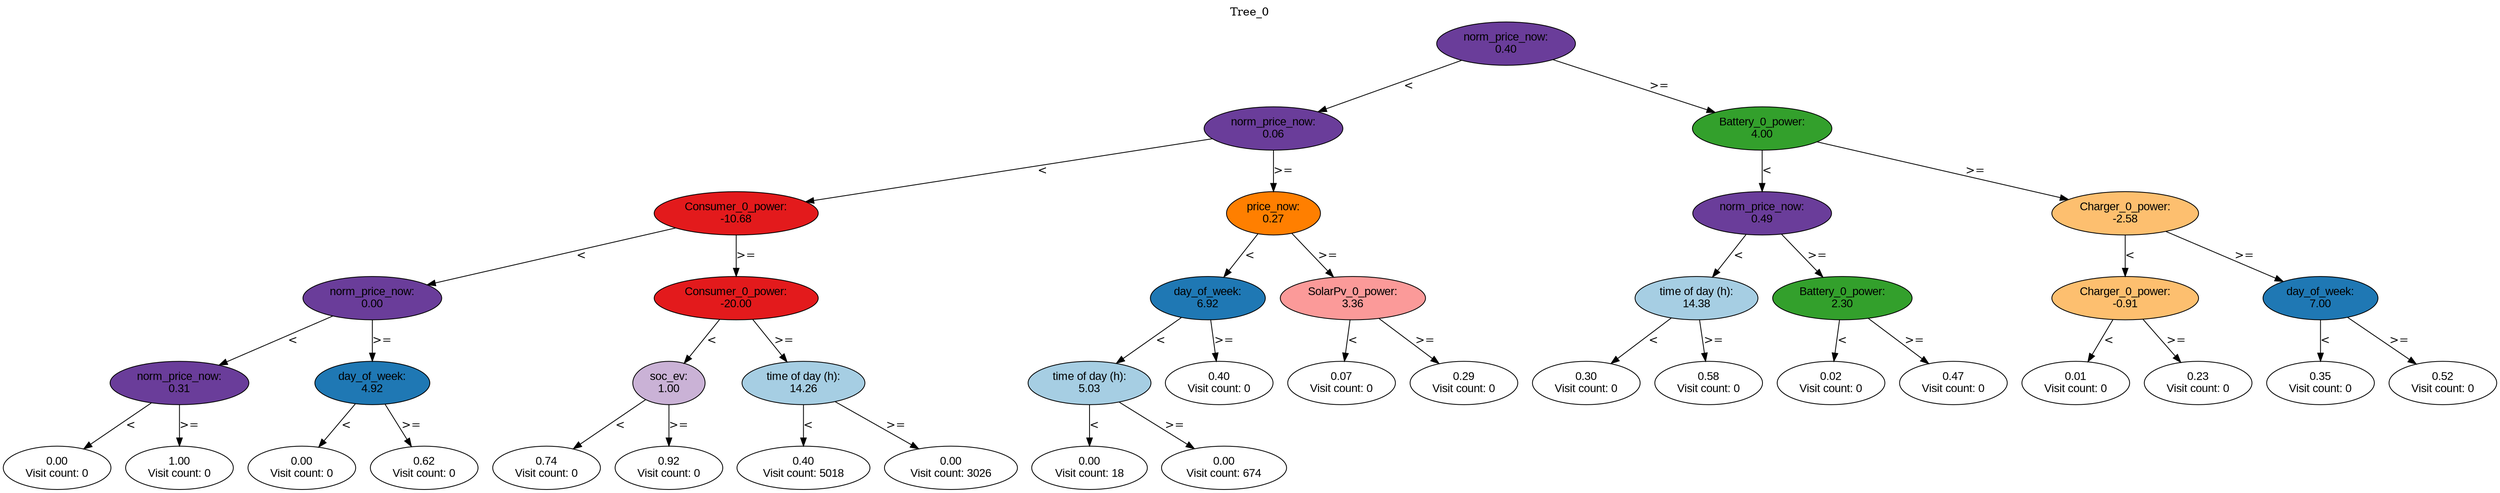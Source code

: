 digraph BST {
    node [fontname="Arial" style=filled colorscheme=paired12];
    0 [ label = "norm_price_now:
0.40" fillcolor=10];
    1 [ label = "norm_price_now:
0.06" fillcolor=10];
    2 [ label = "Consumer_0_power:
-10.68" fillcolor=6];
    3 [ label = "norm_price_now:
0.00" fillcolor=10];
    4 [ label = "norm_price_now:
0.31" fillcolor=10];
    5 [ label = "0.00
Visit count: 0" fillcolor=white];
    6 [ label = "1.00
Visit count: 0" fillcolor=white];
    7 [ label = "day_of_week:
4.92" fillcolor=2];
    8 [ label = "0.00
Visit count: 0" fillcolor=white];
    9 [ label = "0.62
Visit count: 0" fillcolor=white];
    10 [ label = "Consumer_0_power:
-20.00" fillcolor=6];
    11 [ label = "soc_ev:
1.00" fillcolor=9];
    12 [ label = "0.74
Visit count: 0" fillcolor=white];
    13 [ label = "0.92
Visit count: 0" fillcolor=white];
    14 [ label = "time of day (h):
14.26" fillcolor=1];
    15 [ label = "0.40
Visit count: 5018" fillcolor=white];
    16 [ label = "0.00
Visit count: 3026" fillcolor=white];
    17 [ label = "price_now:
0.27" fillcolor=8];
    18 [ label = "day_of_week:
6.92" fillcolor=2];
    19 [ label = "time of day (h):
5.03" fillcolor=1];
    20 [ label = "0.00
Visit count: 18" fillcolor=white];
    21 [ label = "0.00
Visit count: 674" fillcolor=white];
    22 [ label = "0.40
Visit count: 0" fillcolor=white];
    23 [ label = "SolarPv_0_power:
3.36" fillcolor=5];
    24 [ label = "0.07
Visit count: 0" fillcolor=white];
    25 [ label = "0.29
Visit count: 0" fillcolor=white];
    26 [ label = "Battery_0_power:
4.00" fillcolor=4];
    27 [ label = "norm_price_now:
0.49" fillcolor=10];
    28 [ label = "time of day (h):
14.38" fillcolor=1];
    29 [ label = "0.30
Visit count: 0" fillcolor=white];
    30 [ label = "0.58
Visit count: 0" fillcolor=white];
    31 [ label = "Battery_0_power:
2.30" fillcolor=4];
    32 [ label = "0.02
Visit count: 0" fillcolor=white];
    33 [ label = "0.47
Visit count: 0" fillcolor=white];
    34 [ label = "Charger_0_power:
-2.58" fillcolor=7];
    35 [ label = "Charger_0_power:
-0.91" fillcolor=7];
    36 [ label = "0.01
Visit count: 0" fillcolor=white];
    37 [ label = "0.23
Visit count: 0" fillcolor=white];
    38 [ label = "day_of_week:
7.00" fillcolor=2];
    39 [ label = "0.35
Visit count: 0" fillcolor=white];
    40 [ label = "0.52
Visit count: 0" fillcolor=white];

    0  -> 1[ label = "<"];
    0  -> 26[ label = ">="];
    1  -> 2[ label = "<"];
    1  -> 17[ label = ">="];
    2  -> 3[ label = "<"];
    2  -> 10[ label = ">="];
    3  -> 4[ label = "<"];
    3  -> 7[ label = ">="];
    4  -> 5[ label = "<"];
    4  -> 6[ label = ">="];
    7  -> 8[ label = "<"];
    7  -> 9[ label = ">="];
    10  -> 11[ label = "<"];
    10  -> 14[ label = ">="];
    11  -> 12[ label = "<"];
    11  -> 13[ label = ">="];
    14  -> 15[ label = "<"];
    14  -> 16[ label = ">="];
    17  -> 18[ label = "<"];
    17  -> 23[ label = ">="];
    18  -> 19[ label = "<"];
    18  -> 22[ label = ">="];
    19  -> 20[ label = "<"];
    19  -> 21[ label = ">="];
    23  -> 24[ label = "<"];
    23  -> 25[ label = ">="];
    26  -> 27[ label = "<"];
    26  -> 34[ label = ">="];
    27  -> 28[ label = "<"];
    27  -> 31[ label = ">="];
    28  -> 29[ label = "<"];
    28  -> 30[ label = ">="];
    31  -> 32[ label = "<"];
    31  -> 33[ label = ">="];
    34  -> 35[ label = "<"];
    34  -> 38[ label = ">="];
    35  -> 36[ label = "<"];
    35  -> 37[ label = ">="];
    38  -> 39[ label = "<"];
    38  -> 40[ label = ">="];

    labelloc="t";
    label="Tree_0";
}